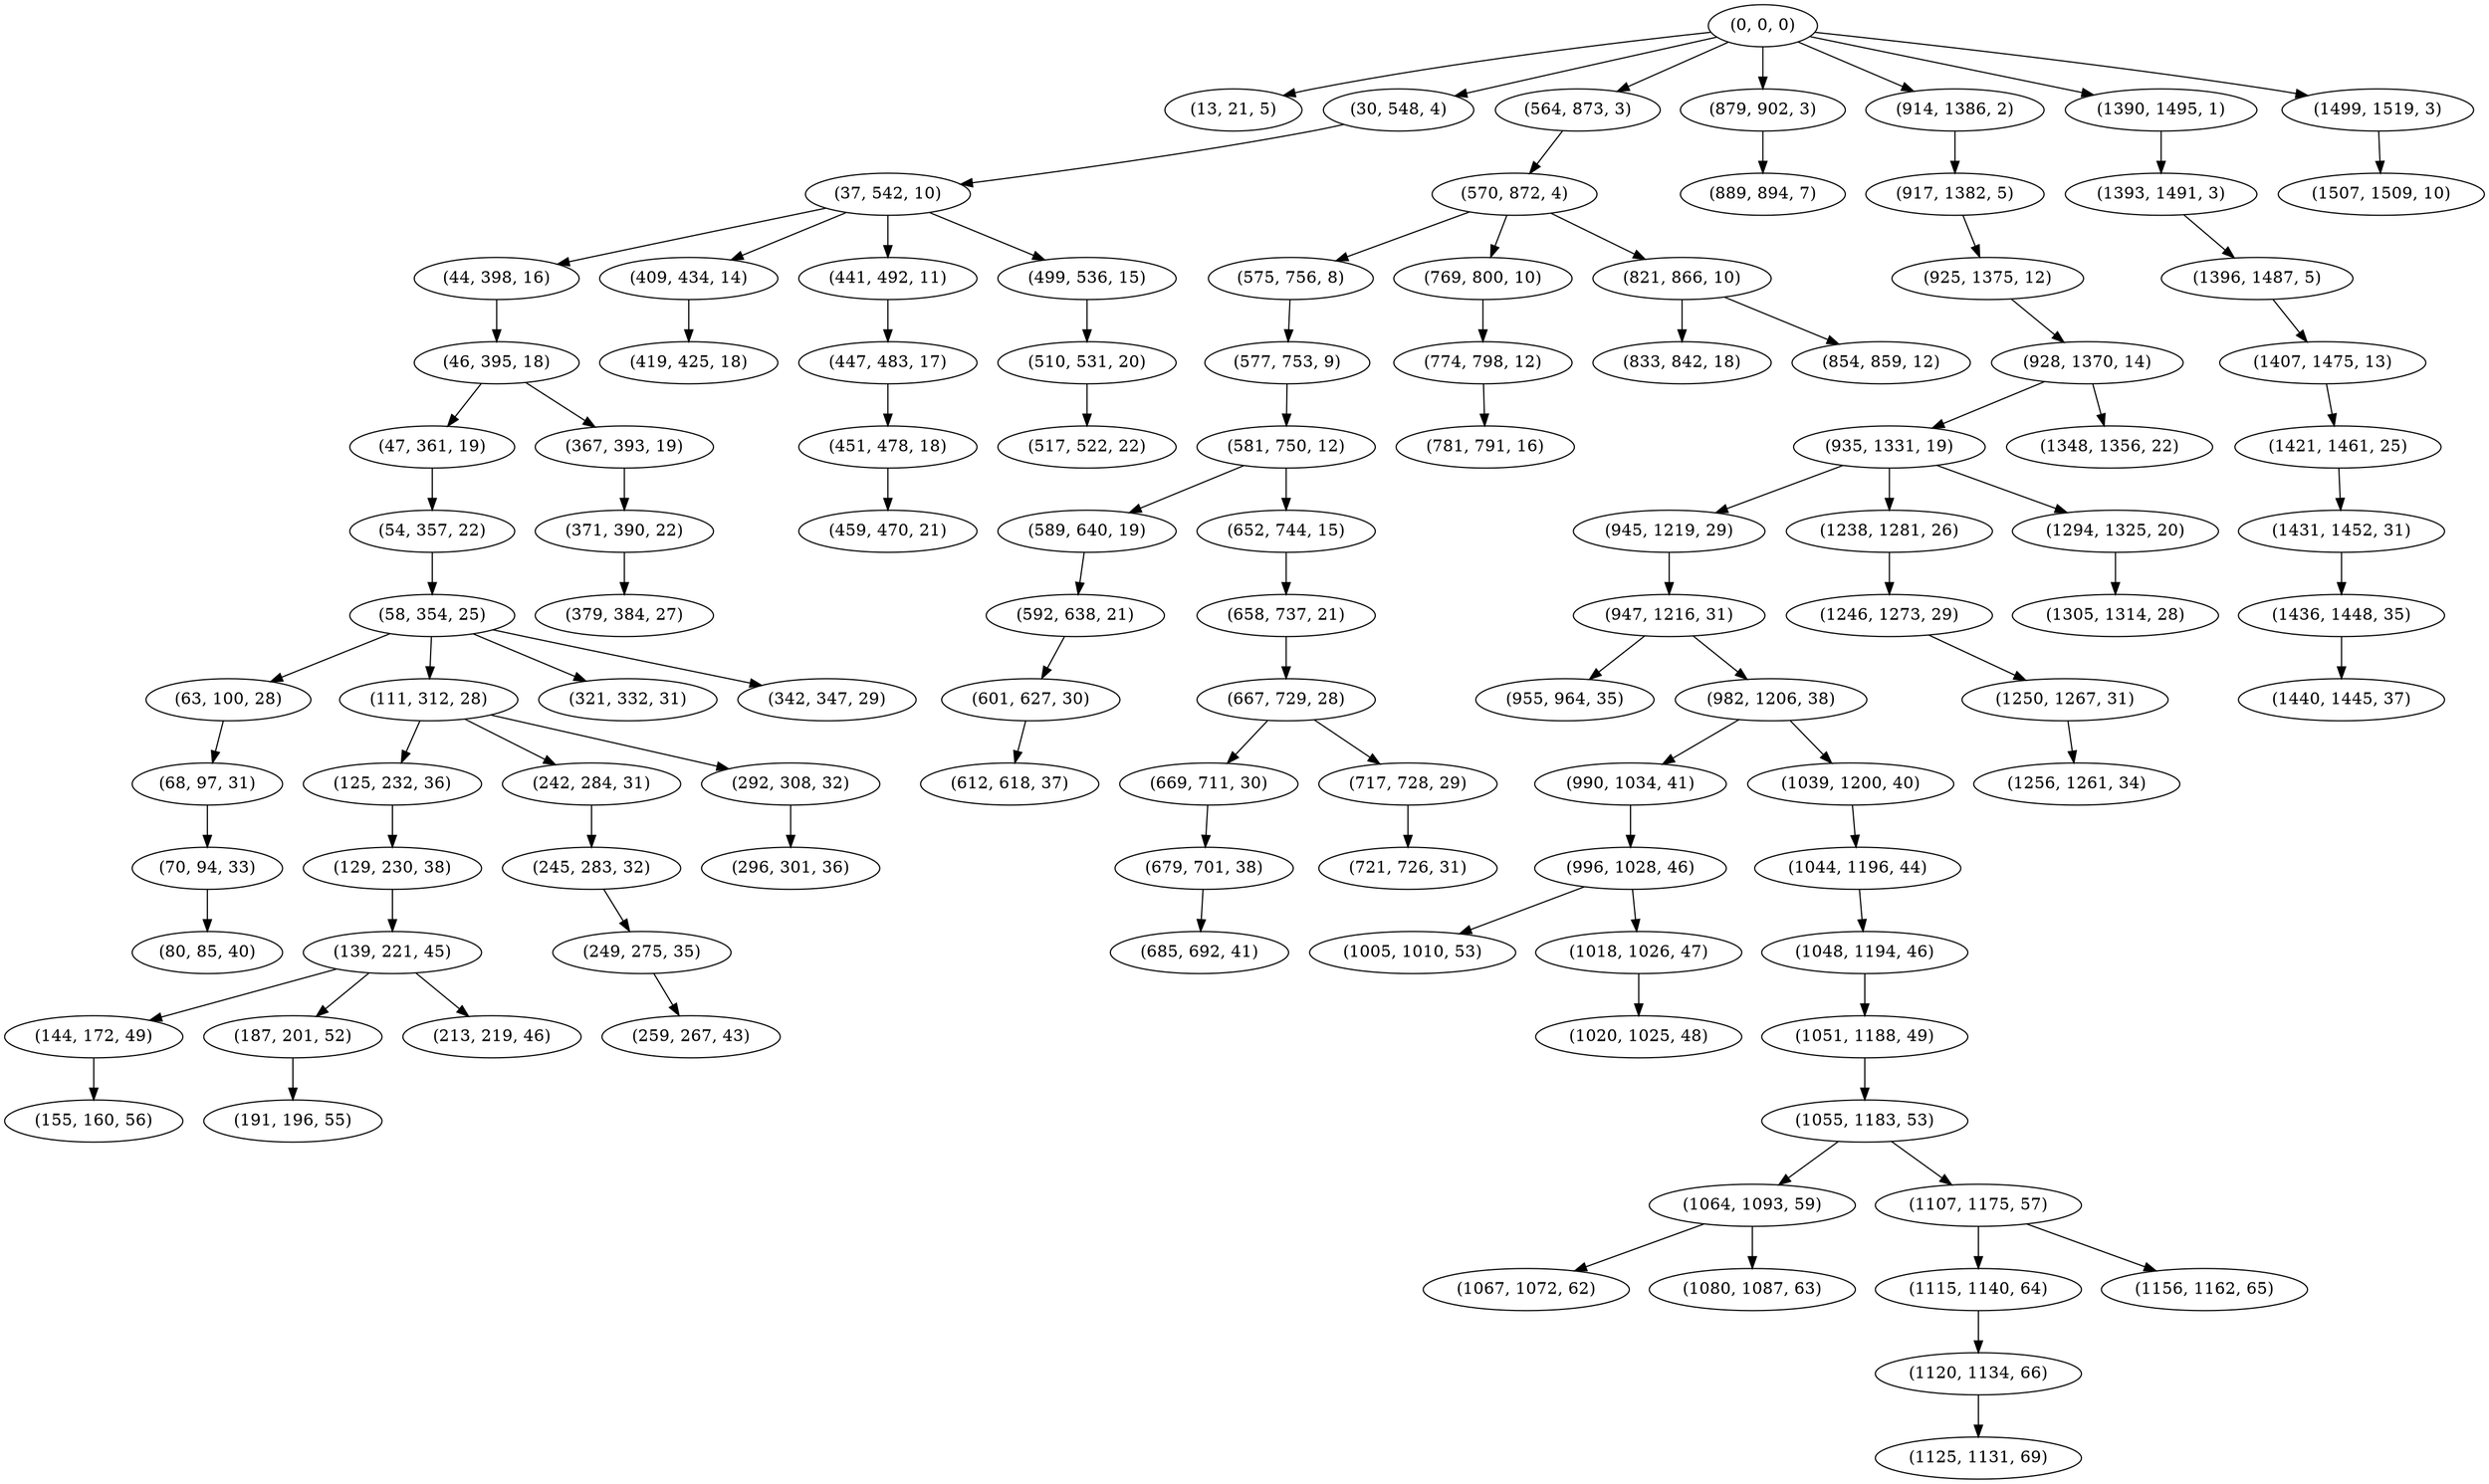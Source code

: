digraph tree {
    "(0, 0, 0)";
    "(13, 21, 5)";
    "(30, 548, 4)";
    "(37, 542, 10)";
    "(44, 398, 16)";
    "(46, 395, 18)";
    "(47, 361, 19)";
    "(54, 357, 22)";
    "(58, 354, 25)";
    "(63, 100, 28)";
    "(68, 97, 31)";
    "(70, 94, 33)";
    "(80, 85, 40)";
    "(111, 312, 28)";
    "(125, 232, 36)";
    "(129, 230, 38)";
    "(139, 221, 45)";
    "(144, 172, 49)";
    "(155, 160, 56)";
    "(187, 201, 52)";
    "(191, 196, 55)";
    "(213, 219, 46)";
    "(242, 284, 31)";
    "(245, 283, 32)";
    "(249, 275, 35)";
    "(259, 267, 43)";
    "(292, 308, 32)";
    "(296, 301, 36)";
    "(321, 332, 31)";
    "(342, 347, 29)";
    "(367, 393, 19)";
    "(371, 390, 22)";
    "(379, 384, 27)";
    "(409, 434, 14)";
    "(419, 425, 18)";
    "(441, 492, 11)";
    "(447, 483, 17)";
    "(451, 478, 18)";
    "(459, 470, 21)";
    "(499, 536, 15)";
    "(510, 531, 20)";
    "(517, 522, 22)";
    "(564, 873, 3)";
    "(570, 872, 4)";
    "(575, 756, 8)";
    "(577, 753, 9)";
    "(581, 750, 12)";
    "(589, 640, 19)";
    "(592, 638, 21)";
    "(601, 627, 30)";
    "(612, 618, 37)";
    "(652, 744, 15)";
    "(658, 737, 21)";
    "(667, 729, 28)";
    "(669, 711, 30)";
    "(679, 701, 38)";
    "(685, 692, 41)";
    "(717, 728, 29)";
    "(721, 726, 31)";
    "(769, 800, 10)";
    "(774, 798, 12)";
    "(781, 791, 16)";
    "(821, 866, 10)";
    "(833, 842, 18)";
    "(854, 859, 12)";
    "(879, 902, 3)";
    "(889, 894, 7)";
    "(914, 1386, 2)";
    "(917, 1382, 5)";
    "(925, 1375, 12)";
    "(928, 1370, 14)";
    "(935, 1331, 19)";
    "(945, 1219, 29)";
    "(947, 1216, 31)";
    "(955, 964, 35)";
    "(982, 1206, 38)";
    "(990, 1034, 41)";
    "(996, 1028, 46)";
    "(1005, 1010, 53)";
    "(1018, 1026, 47)";
    "(1020, 1025, 48)";
    "(1039, 1200, 40)";
    "(1044, 1196, 44)";
    "(1048, 1194, 46)";
    "(1051, 1188, 49)";
    "(1055, 1183, 53)";
    "(1064, 1093, 59)";
    "(1067, 1072, 62)";
    "(1080, 1087, 63)";
    "(1107, 1175, 57)";
    "(1115, 1140, 64)";
    "(1120, 1134, 66)";
    "(1125, 1131, 69)";
    "(1156, 1162, 65)";
    "(1238, 1281, 26)";
    "(1246, 1273, 29)";
    "(1250, 1267, 31)";
    "(1256, 1261, 34)";
    "(1294, 1325, 20)";
    "(1305, 1314, 28)";
    "(1348, 1356, 22)";
    "(1390, 1495, 1)";
    "(1393, 1491, 3)";
    "(1396, 1487, 5)";
    "(1407, 1475, 13)";
    "(1421, 1461, 25)";
    "(1431, 1452, 31)";
    "(1436, 1448, 35)";
    "(1440, 1445, 37)";
    "(1499, 1519, 3)";
    "(1507, 1509, 10)";
    "(0, 0, 0)" -> "(13, 21, 5)";
    "(0, 0, 0)" -> "(30, 548, 4)";
    "(0, 0, 0)" -> "(564, 873, 3)";
    "(0, 0, 0)" -> "(879, 902, 3)";
    "(0, 0, 0)" -> "(914, 1386, 2)";
    "(0, 0, 0)" -> "(1390, 1495, 1)";
    "(0, 0, 0)" -> "(1499, 1519, 3)";
    "(30, 548, 4)" -> "(37, 542, 10)";
    "(37, 542, 10)" -> "(44, 398, 16)";
    "(37, 542, 10)" -> "(409, 434, 14)";
    "(37, 542, 10)" -> "(441, 492, 11)";
    "(37, 542, 10)" -> "(499, 536, 15)";
    "(44, 398, 16)" -> "(46, 395, 18)";
    "(46, 395, 18)" -> "(47, 361, 19)";
    "(46, 395, 18)" -> "(367, 393, 19)";
    "(47, 361, 19)" -> "(54, 357, 22)";
    "(54, 357, 22)" -> "(58, 354, 25)";
    "(58, 354, 25)" -> "(63, 100, 28)";
    "(58, 354, 25)" -> "(111, 312, 28)";
    "(58, 354, 25)" -> "(321, 332, 31)";
    "(58, 354, 25)" -> "(342, 347, 29)";
    "(63, 100, 28)" -> "(68, 97, 31)";
    "(68, 97, 31)" -> "(70, 94, 33)";
    "(70, 94, 33)" -> "(80, 85, 40)";
    "(111, 312, 28)" -> "(125, 232, 36)";
    "(111, 312, 28)" -> "(242, 284, 31)";
    "(111, 312, 28)" -> "(292, 308, 32)";
    "(125, 232, 36)" -> "(129, 230, 38)";
    "(129, 230, 38)" -> "(139, 221, 45)";
    "(139, 221, 45)" -> "(144, 172, 49)";
    "(139, 221, 45)" -> "(187, 201, 52)";
    "(139, 221, 45)" -> "(213, 219, 46)";
    "(144, 172, 49)" -> "(155, 160, 56)";
    "(187, 201, 52)" -> "(191, 196, 55)";
    "(242, 284, 31)" -> "(245, 283, 32)";
    "(245, 283, 32)" -> "(249, 275, 35)";
    "(249, 275, 35)" -> "(259, 267, 43)";
    "(292, 308, 32)" -> "(296, 301, 36)";
    "(367, 393, 19)" -> "(371, 390, 22)";
    "(371, 390, 22)" -> "(379, 384, 27)";
    "(409, 434, 14)" -> "(419, 425, 18)";
    "(441, 492, 11)" -> "(447, 483, 17)";
    "(447, 483, 17)" -> "(451, 478, 18)";
    "(451, 478, 18)" -> "(459, 470, 21)";
    "(499, 536, 15)" -> "(510, 531, 20)";
    "(510, 531, 20)" -> "(517, 522, 22)";
    "(564, 873, 3)" -> "(570, 872, 4)";
    "(570, 872, 4)" -> "(575, 756, 8)";
    "(570, 872, 4)" -> "(769, 800, 10)";
    "(570, 872, 4)" -> "(821, 866, 10)";
    "(575, 756, 8)" -> "(577, 753, 9)";
    "(577, 753, 9)" -> "(581, 750, 12)";
    "(581, 750, 12)" -> "(589, 640, 19)";
    "(581, 750, 12)" -> "(652, 744, 15)";
    "(589, 640, 19)" -> "(592, 638, 21)";
    "(592, 638, 21)" -> "(601, 627, 30)";
    "(601, 627, 30)" -> "(612, 618, 37)";
    "(652, 744, 15)" -> "(658, 737, 21)";
    "(658, 737, 21)" -> "(667, 729, 28)";
    "(667, 729, 28)" -> "(669, 711, 30)";
    "(667, 729, 28)" -> "(717, 728, 29)";
    "(669, 711, 30)" -> "(679, 701, 38)";
    "(679, 701, 38)" -> "(685, 692, 41)";
    "(717, 728, 29)" -> "(721, 726, 31)";
    "(769, 800, 10)" -> "(774, 798, 12)";
    "(774, 798, 12)" -> "(781, 791, 16)";
    "(821, 866, 10)" -> "(833, 842, 18)";
    "(821, 866, 10)" -> "(854, 859, 12)";
    "(879, 902, 3)" -> "(889, 894, 7)";
    "(914, 1386, 2)" -> "(917, 1382, 5)";
    "(917, 1382, 5)" -> "(925, 1375, 12)";
    "(925, 1375, 12)" -> "(928, 1370, 14)";
    "(928, 1370, 14)" -> "(935, 1331, 19)";
    "(928, 1370, 14)" -> "(1348, 1356, 22)";
    "(935, 1331, 19)" -> "(945, 1219, 29)";
    "(935, 1331, 19)" -> "(1238, 1281, 26)";
    "(935, 1331, 19)" -> "(1294, 1325, 20)";
    "(945, 1219, 29)" -> "(947, 1216, 31)";
    "(947, 1216, 31)" -> "(955, 964, 35)";
    "(947, 1216, 31)" -> "(982, 1206, 38)";
    "(982, 1206, 38)" -> "(990, 1034, 41)";
    "(982, 1206, 38)" -> "(1039, 1200, 40)";
    "(990, 1034, 41)" -> "(996, 1028, 46)";
    "(996, 1028, 46)" -> "(1005, 1010, 53)";
    "(996, 1028, 46)" -> "(1018, 1026, 47)";
    "(1018, 1026, 47)" -> "(1020, 1025, 48)";
    "(1039, 1200, 40)" -> "(1044, 1196, 44)";
    "(1044, 1196, 44)" -> "(1048, 1194, 46)";
    "(1048, 1194, 46)" -> "(1051, 1188, 49)";
    "(1051, 1188, 49)" -> "(1055, 1183, 53)";
    "(1055, 1183, 53)" -> "(1064, 1093, 59)";
    "(1055, 1183, 53)" -> "(1107, 1175, 57)";
    "(1064, 1093, 59)" -> "(1067, 1072, 62)";
    "(1064, 1093, 59)" -> "(1080, 1087, 63)";
    "(1107, 1175, 57)" -> "(1115, 1140, 64)";
    "(1107, 1175, 57)" -> "(1156, 1162, 65)";
    "(1115, 1140, 64)" -> "(1120, 1134, 66)";
    "(1120, 1134, 66)" -> "(1125, 1131, 69)";
    "(1238, 1281, 26)" -> "(1246, 1273, 29)";
    "(1246, 1273, 29)" -> "(1250, 1267, 31)";
    "(1250, 1267, 31)" -> "(1256, 1261, 34)";
    "(1294, 1325, 20)" -> "(1305, 1314, 28)";
    "(1390, 1495, 1)" -> "(1393, 1491, 3)";
    "(1393, 1491, 3)" -> "(1396, 1487, 5)";
    "(1396, 1487, 5)" -> "(1407, 1475, 13)";
    "(1407, 1475, 13)" -> "(1421, 1461, 25)";
    "(1421, 1461, 25)" -> "(1431, 1452, 31)";
    "(1431, 1452, 31)" -> "(1436, 1448, 35)";
    "(1436, 1448, 35)" -> "(1440, 1445, 37)";
    "(1499, 1519, 3)" -> "(1507, 1509, 10)";
}
